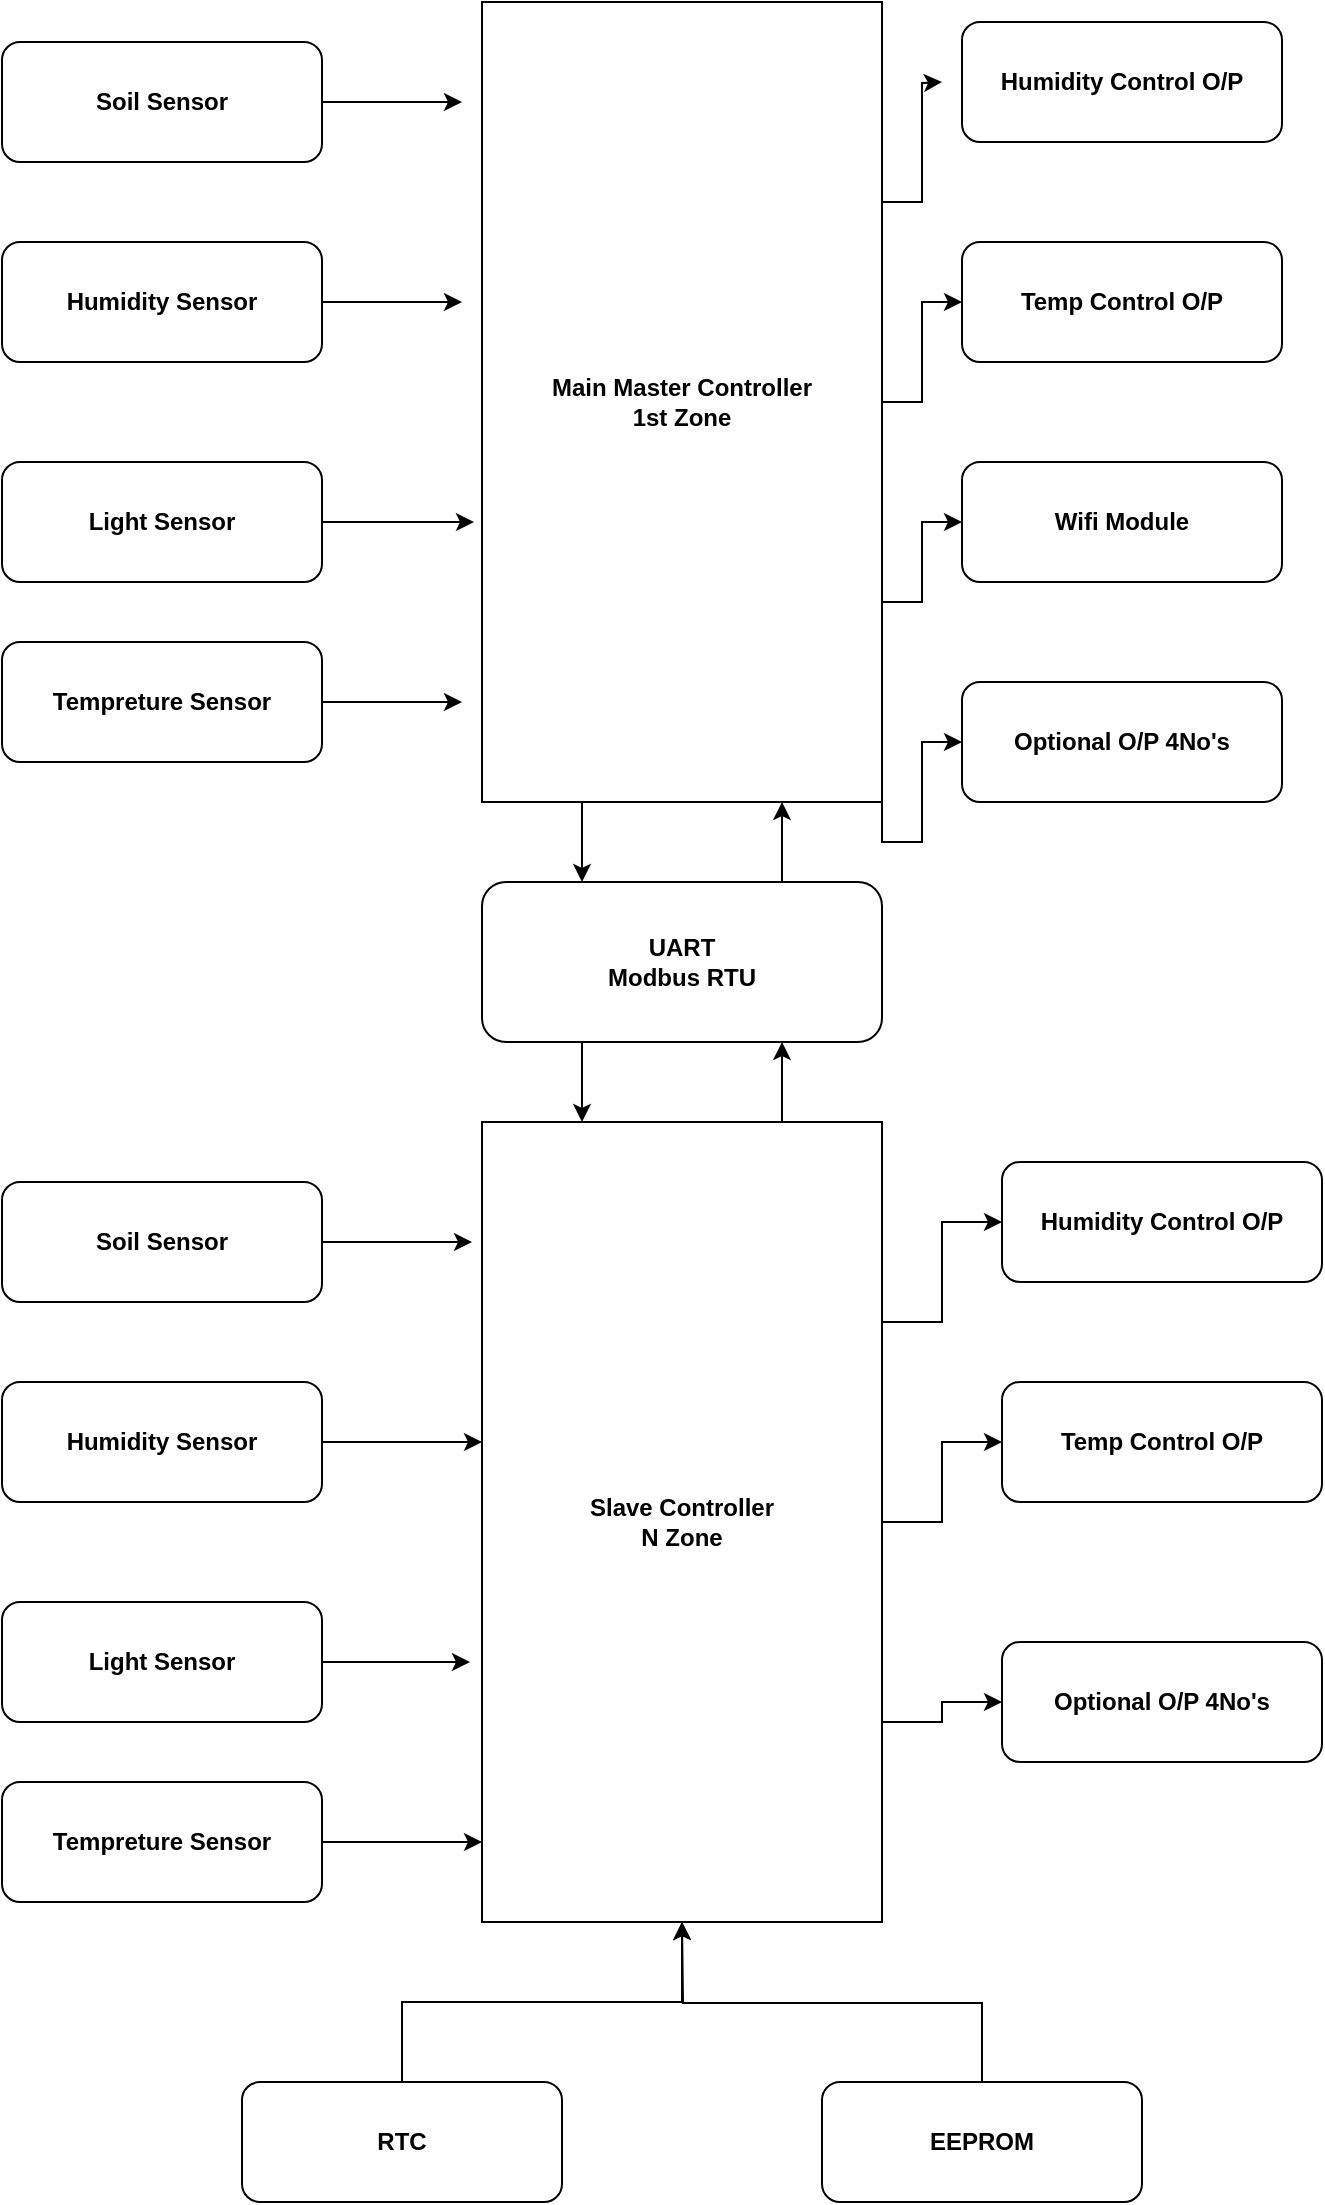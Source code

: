 <mxfile version="23.0.2" type="device">
  <diagram name="Page-1" id="vUc_i_rVdG2GC_mI_7nq">
    <mxGraphModel dx="880" dy="468" grid="1" gridSize="10" guides="1" tooltips="1" connect="1" arrows="1" fold="1" page="1" pageScale="1" pageWidth="827" pageHeight="1169" background="#ffffff" math="0" shadow="0">
      <root>
        <mxCell id="0" />
        <mxCell id="1" parent="0" />
        <mxCell id="gWbFsB8DzZiN8uDhKuCv-24" style="edgeStyle=orthogonalEdgeStyle;rounded=0;orthogonalLoop=1;jettySize=auto;html=1;exitX=1;exitY=0.25;exitDx=0;exitDy=0;fontStyle=1" edge="1" parent="1" source="gWbFsB8DzZiN8uDhKuCv-2">
          <mxGeometry relative="1" as="geometry">
            <mxPoint x="550" y="440" as="targetPoint" />
          </mxGeometry>
        </mxCell>
        <mxCell id="gWbFsB8DzZiN8uDhKuCv-25" style="edgeStyle=orthogonalEdgeStyle;rounded=0;orthogonalLoop=1;jettySize=auto;html=1;exitX=1;exitY=0.5;exitDx=0;exitDy=0;entryX=0;entryY=0.5;entryDx=0;entryDy=0;fontStyle=1" edge="1" parent="1" source="gWbFsB8DzZiN8uDhKuCv-2" target="gWbFsB8DzZiN8uDhKuCv-8">
          <mxGeometry relative="1" as="geometry" />
        </mxCell>
        <mxCell id="gWbFsB8DzZiN8uDhKuCv-26" style="edgeStyle=orthogonalEdgeStyle;rounded=0;orthogonalLoop=1;jettySize=auto;html=1;exitX=1;exitY=0.75;exitDx=0;exitDy=0;entryX=0;entryY=0.5;entryDx=0;entryDy=0;fontStyle=1" edge="1" parent="1" source="gWbFsB8DzZiN8uDhKuCv-2" target="gWbFsB8DzZiN8uDhKuCv-9">
          <mxGeometry relative="1" as="geometry" />
        </mxCell>
        <mxCell id="gWbFsB8DzZiN8uDhKuCv-27" style="edgeStyle=orthogonalEdgeStyle;rounded=0;orthogonalLoop=1;jettySize=auto;html=1;exitX=0.25;exitY=1;exitDx=0;exitDy=0;entryX=0.25;entryY=0;entryDx=0;entryDy=0;fontStyle=1" edge="1" parent="1" source="gWbFsB8DzZiN8uDhKuCv-2" target="gWbFsB8DzZiN8uDhKuCv-10">
          <mxGeometry relative="1" as="geometry" />
        </mxCell>
        <mxCell id="gWbFsB8DzZiN8uDhKuCv-31" style="edgeStyle=orthogonalEdgeStyle;rounded=0;orthogonalLoop=1;jettySize=auto;html=1;exitX=1;exitY=1;exitDx=0;exitDy=0;entryX=0;entryY=0.5;entryDx=0;entryDy=0;fontStyle=1" edge="1" parent="1" source="gWbFsB8DzZiN8uDhKuCv-2" target="gWbFsB8DzZiN8uDhKuCv-19">
          <mxGeometry relative="1" as="geometry" />
        </mxCell>
        <mxCell id="gWbFsB8DzZiN8uDhKuCv-2" value="Main Master Controller&lt;br&gt;1st Zone" style="rounded=0;whiteSpace=wrap;html=1;fontStyle=1" vertex="1" parent="1">
          <mxGeometry x="320" y="400" width="200" height="400" as="geometry" />
        </mxCell>
        <mxCell id="gWbFsB8DzZiN8uDhKuCv-3" value="Humidity Control O/P" style="rounded=1;whiteSpace=wrap;html=1;fontStyle=1" vertex="1" parent="1">
          <mxGeometry x="560" y="410" width="160" height="60" as="geometry" />
        </mxCell>
        <mxCell id="gWbFsB8DzZiN8uDhKuCv-20" style="edgeStyle=orthogonalEdgeStyle;rounded=0;orthogonalLoop=1;jettySize=auto;html=1;exitX=1;exitY=0.5;exitDx=0;exitDy=0;fontStyle=1" edge="1" parent="1" source="gWbFsB8DzZiN8uDhKuCv-4">
          <mxGeometry relative="1" as="geometry">
            <mxPoint x="310" y="450" as="targetPoint" />
          </mxGeometry>
        </mxCell>
        <mxCell id="gWbFsB8DzZiN8uDhKuCv-4" value="Soil Sensor" style="rounded=1;whiteSpace=wrap;html=1;fontStyle=1" vertex="1" parent="1">
          <mxGeometry x="80" y="420" width="160" height="60" as="geometry" />
        </mxCell>
        <mxCell id="gWbFsB8DzZiN8uDhKuCv-21" style="edgeStyle=orthogonalEdgeStyle;rounded=0;orthogonalLoop=1;jettySize=auto;html=1;exitX=1;exitY=0.5;exitDx=0;exitDy=0;fontStyle=1" edge="1" parent="1" source="gWbFsB8DzZiN8uDhKuCv-5">
          <mxGeometry relative="1" as="geometry">
            <mxPoint x="310" y="550" as="targetPoint" />
          </mxGeometry>
        </mxCell>
        <mxCell id="gWbFsB8DzZiN8uDhKuCv-5" value="Humidity Sensor" style="rounded=1;whiteSpace=wrap;html=1;fontStyle=1" vertex="1" parent="1">
          <mxGeometry x="80" y="520" width="160" height="60" as="geometry" />
        </mxCell>
        <mxCell id="gWbFsB8DzZiN8uDhKuCv-6" value="Light Sensor" style="rounded=1;whiteSpace=wrap;html=1;fontStyle=1" vertex="1" parent="1">
          <mxGeometry x="80" y="630" width="160" height="60" as="geometry" />
        </mxCell>
        <mxCell id="gWbFsB8DzZiN8uDhKuCv-23" style="edgeStyle=orthogonalEdgeStyle;rounded=0;orthogonalLoop=1;jettySize=auto;html=1;exitX=1;exitY=0.5;exitDx=0;exitDy=0;fontStyle=1" edge="1" parent="1" source="gWbFsB8DzZiN8uDhKuCv-7">
          <mxGeometry relative="1" as="geometry">
            <mxPoint x="310" y="750" as="targetPoint" />
          </mxGeometry>
        </mxCell>
        <mxCell id="gWbFsB8DzZiN8uDhKuCv-7" value="Tempreture Sensor" style="rounded=1;whiteSpace=wrap;html=1;fontStyle=1" vertex="1" parent="1">
          <mxGeometry x="80" y="720" width="160" height="60" as="geometry" />
        </mxCell>
        <mxCell id="gWbFsB8DzZiN8uDhKuCv-8" value="Temp Control O/P" style="rounded=1;whiteSpace=wrap;html=1;fontStyle=1" vertex="1" parent="1">
          <mxGeometry x="560" y="520" width="160" height="60" as="geometry" />
        </mxCell>
        <mxCell id="gWbFsB8DzZiN8uDhKuCv-9" value="Wifi Module" style="rounded=1;whiteSpace=wrap;html=1;fontStyle=1" vertex="1" parent="1">
          <mxGeometry x="560" y="630" width="160" height="60" as="geometry" />
        </mxCell>
        <mxCell id="gWbFsB8DzZiN8uDhKuCv-28" style="edgeStyle=orthogonalEdgeStyle;rounded=0;orthogonalLoop=1;jettySize=auto;html=1;exitX=0.75;exitY=0;exitDx=0;exitDy=0;entryX=0.75;entryY=1;entryDx=0;entryDy=0;fontStyle=1" edge="1" parent="1" source="gWbFsB8DzZiN8uDhKuCv-10" target="gWbFsB8DzZiN8uDhKuCv-2">
          <mxGeometry relative="1" as="geometry" />
        </mxCell>
        <mxCell id="gWbFsB8DzZiN8uDhKuCv-45" style="edgeStyle=orthogonalEdgeStyle;rounded=0;orthogonalLoop=1;jettySize=auto;html=1;exitX=0.25;exitY=1;exitDx=0;exitDy=0;entryX=0.25;entryY=0;entryDx=0;entryDy=0;fontStyle=1" edge="1" parent="1" source="gWbFsB8DzZiN8uDhKuCv-10" target="gWbFsB8DzZiN8uDhKuCv-11">
          <mxGeometry relative="1" as="geometry" />
        </mxCell>
        <mxCell id="gWbFsB8DzZiN8uDhKuCv-10" value="UART&lt;br&gt;Modbus RTU" style="rounded=1;whiteSpace=wrap;html=1;fontStyle=1" vertex="1" parent="1">
          <mxGeometry x="320" y="840" width="200" height="80" as="geometry" />
        </mxCell>
        <mxCell id="gWbFsB8DzZiN8uDhKuCv-32" style="edgeStyle=orthogonalEdgeStyle;rounded=0;orthogonalLoop=1;jettySize=auto;html=1;exitX=1;exitY=0.25;exitDx=0;exitDy=0;entryX=0;entryY=0.5;entryDx=0;entryDy=0;fontStyle=1" edge="1" parent="1" source="gWbFsB8DzZiN8uDhKuCv-11" target="gWbFsB8DzZiN8uDhKuCv-16">
          <mxGeometry relative="1" as="geometry" />
        </mxCell>
        <mxCell id="gWbFsB8DzZiN8uDhKuCv-33" style="edgeStyle=orthogonalEdgeStyle;rounded=0;orthogonalLoop=1;jettySize=auto;html=1;exitX=1;exitY=0.5;exitDx=0;exitDy=0;entryX=0;entryY=0.5;entryDx=0;entryDy=0;fontStyle=1" edge="1" parent="1" source="gWbFsB8DzZiN8uDhKuCv-11" target="gWbFsB8DzZiN8uDhKuCv-17">
          <mxGeometry relative="1" as="geometry" />
        </mxCell>
        <mxCell id="gWbFsB8DzZiN8uDhKuCv-34" style="edgeStyle=orthogonalEdgeStyle;rounded=0;orthogonalLoop=1;jettySize=auto;html=1;exitX=1;exitY=0.75;exitDx=0;exitDy=0;entryX=0;entryY=0.5;entryDx=0;entryDy=0;fontStyle=1" edge="1" parent="1" source="gWbFsB8DzZiN8uDhKuCv-11" target="gWbFsB8DzZiN8uDhKuCv-18">
          <mxGeometry relative="1" as="geometry" />
        </mxCell>
        <mxCell id="gWbFsB8DzZiN8uDhKuCv-46" style="edgeStyle=orthogonalEdgeStyle;rounded=0;orthogonalLoop=1;jettySize=auto;html=1;exitX=0.75;exitY=0;exitDx=0;exitDy=0;entryX=0.75;entryY=1;entryDx=0;entryDy=0;fontStyle=1" edge="1" parent="1" source="gWbFsB8DzZiN8uDhKuCv-11" target="gWbFsB8DzZiN8uDhKuCv-10">
          <mxGeometry relative="1" as="geometry" />
        </mxCell>
        <mxCell id="gWbFsB8DzZiN8uDhKuCv-11" value="Slave Controller&lt;br&gt;N Zone" style="rounded=0;whiteSpace=wrap;html=1;fontStyle=1" vertex="1" parent="1">
          <mxGeometry x="320" y="960" width="200" height="400" as="geometry" />
        </mxCell>
        <mxCell id="gWbFsB8DzZiN8uDhKuCv-12" value="Soil Sensor" style="rounded=1;whiteSpace=wrap;html=1;fontStyle=1" vertex="1" parent="1">
          <mxGeometry x="80" y="990" width="160" height="60" as="geometry" />
        </mxCell>
        <mxCell id="gWbFsB8DzZiN8uDhKuCv-13" value="Humidity Sensor" style="rounded=1;whiteSpace=wrap;html=1;fontStyle=1" vertex="1" parent="1">
          <mxGeometry x="80" y="1090" width="160" height="60" as="geometry" />
        </mxCell>
        <mxCell id="gWbFsB8DzZiN8uDhKuCv-14" value="Light Sensor" style="rounded=1;whiteSpace=wrap;html=1;fontStyle=1" vertex="1" parent="1">
          <mxGeometry x="80" y="1200" width="160" height="60" as="geometry" />
        </mxCell>
        <mxCell id="gWbFsB8DzZiN8uDhKuCv-15" value="Tempreture Sensor" style="rounded=1;whiteSpace=wrap;html=1;fontStyle=1" vertex="1" parent="1">
          <mxGeometry x="80" y="1290" width="160" height="60" as="geometry" />
        </mxCell>
        <mxCell id="gWbFsB8DzZiN8uDhKuCv-16" value="Humidity Control O/P" style="rounded=1;whiteSpace=wrap;html=1;fontStyle=1" vertex="1" parent="1">
          <mxGeometry x="580" y="980" width="160" height="60" as="geometry" />
        </mxCell>
        <mxCell id="gWbFsB8DzZiN8uDhKuCv-17" value="Temp Control O/P" style="rounded=1;whiteSpace=wrap;html=1;fontStyle=1" vertex="1" parent="1">
          <mxGeometry x="580" y="1090" width="160" height="60" as="geometry" />
        </mxCell>
        <mxCell id="gWbFsB8DzZiN8uDhKuCv-18" value="Optional O/P 4No&#39;s" style="rounded=1;whiteSpace=wrap;html=1;fontStyle=1" vertex="1" parent="1">
          <mxGeometry x="580" y="1220" width="160" height="60" as="geometry" />
        </mxCell>
        <mxCell id="gWbFsB8DzZiN8uDhKuCv-19" value="Optional O/P 4No&#39;s" style="rounded=1;whiteSpace=wrap;html=1;fontStyle=1" vertex="1" parent="1">
          <mxGeometry x="560" y="740" width="160" height="60" as="geometry" />
        </mxCell>
        <mxCell id="gWbFsB8DzZiN8uDhKuCv-22" style="edgeStyle=orthogonalEdgeStyle;rounded=0;orthogonalLoop=1;jettySize=auto;html=1;exitX=1;exitY=0.5;exitDx=0;exitDy=0;entryX=-0.02;entryY=0.65;entryDx=0;entryDy=0;entryPerimeter=0;fontStyle=1" edge="1" parent="1" source="gWbFsB8DzZiN8uDhKuCv-6" target="gWbFsB8DzZiN8uDhKuCv-2">
          <mxGeometry relative="1" as="geometry" />
        </mxCell>
        <mxCell id="gWbFsB8DzZiN8uDhKuCv-35" style="edgeStyle=orthogonalEdgeStyle;rounded=0;orthogonalLoop=1;jettySize=auto;html=1;exitX=1;exitY=0.5;exitDx=0;exitDy=0;entryX=-0.025;entryY=0.15;entryDx=0;entryDy=0;entryPerimeter=0;fontStyle=1" edge="1" parent="1" source="gWbFsB8DzZiN8uDhKuCv-12" target="gWbFsB8DzZiN8uDhKuCv-11">
          <mxGeometry relative="1" as="geometry" />
        </mxCell>
        <mxCell id="gWbFsB8DzZiN8uDhKuCv-36" style="edgeStyle=orthogonalEdgeStyle;rounded=0;orthogonalLoop=1;jettySize=auto;html=1;exitX=1;exitY=0.5;exitDx=0;exitDy=0;entryX=0;entryY=0.4;entryDx=0;entryDy=0;entryPerimeter=0;fontStyle=1" edge="1" parent="1" source="gWbFsB8DzZiN8uDhKuCv-13" target="gWbFsB8DzZiN8uDhKuCv-11">
          <mxGeometry relative="1" as="geometry" />
        </mxCell>
        <mxCell id="gWbFsB8DzZiN8uDhKuCv-37" style="edgeStyle=orthogonalEdgeStyle;rounded=0;orthogonalLoop=1;jettySize=auto;html=1;exitX=1;exitY=0.5;exitDx=0;exitDy=0;entryX=-0.03;entryY=0.675;entryDx=0;entryDy=0;entryPerimeter=0;fontStyle=1" edge="1" parent="1" source="gWbFsB8DzZiN8uDhKuCv-14" target="gWbFsB8DzZiN8uDhKuCv-11">
          <mxGeometry relative="1" as="geometry" />
        </mxCell>
        <mxCell id="gWbFsB8DzZiN8uDhKuCv-38" style="edgeStyle=orthogonalEdgeStyle;rounded=0;orthogonalLoop=1;jettySize=auto;html=1;exitX=1;exitY=0.5;exitDx=0;exitDy=0;entryX=0;entryY=0.9;entryDx=0;entryDy=0;entryPerimeter=0;fontStyle=1" edge="1" parent="1" source="gWbFsB8DzZiN8uDhKuCv-15" target="gWbFsB8DzZiN8uDhKuCv-11">
          <mxGeometry relative="1" as="geometry" />
        </mxCell>
        <mxCell id="gWbFsB8DzZiN8uDhKuCv-41" style="edgeStyle=orthogonalEdgeStyle;rounded=0;orthogonalLoop=1;jettySize=auto;html=1;exitX=0.5;exitY=0;exitDx=0;exitDy=0;fontStyle=1" edge="1" parent="1" source="gWbFsB8DzZiN8uDhKuCv-39" target="gWbFsB8DzZiN8uDhKuCv-11">
          <mxGeometry relative="1" as="geometry" />
        </mxCell>
        <mxCell id="gWbFsB8DzZiN8uDhKuCv-39" value="RTC" style="rounded=1;whiteSpace=wrap;html=1;fontStyle=1" vertex="1" parent="1">
          <mxGeometry x="200" y="1440" width="160" height="60" as="geometry" />
        </mxCell>
        <mxCell id="gWbFsB8DzZiN8uDhKuCv-42" style="edgeStyle=orthogonalEdgeStyle;rounded=0;orthogonalLoop=1;jettySize=auto;html=1;exitX=0.5;exitY=0;exitDx=0;exitDy=0;fontStyle=1" edge="1" parent="1" source="gWbFsB8DzZiN8uDhKuCv-40">
          <mxGeometry relative="1" as="geometry">
            <mxPoint x="420" y="1360" as="targetPoint" />
          </mxGeometry>
        </mxCell>
        <mxCell id="gWbFsB8DzZiN8uDhKuCv-40" value="EEPROM" style="rounded=1;whiteSpace=wrap;html=1;fontStyle=1" vertex="1" parent="1">
          <mxGeometry x="490" y="1440" width="160" height="60" as="geometry" />
        </mxCell>
      </root>
    </mxGraphModel>
  </diagram>
</mxfile>
